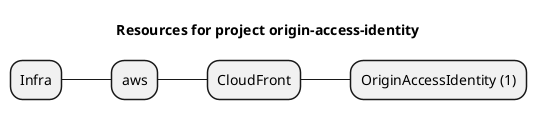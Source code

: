 @startmindmap
title Resources for project origin-access-identity
skinparam monochrome true
+ Infra
++ aws
+++ CloudFront
++++ OriginAccessIdentity (1)
@endmindmap